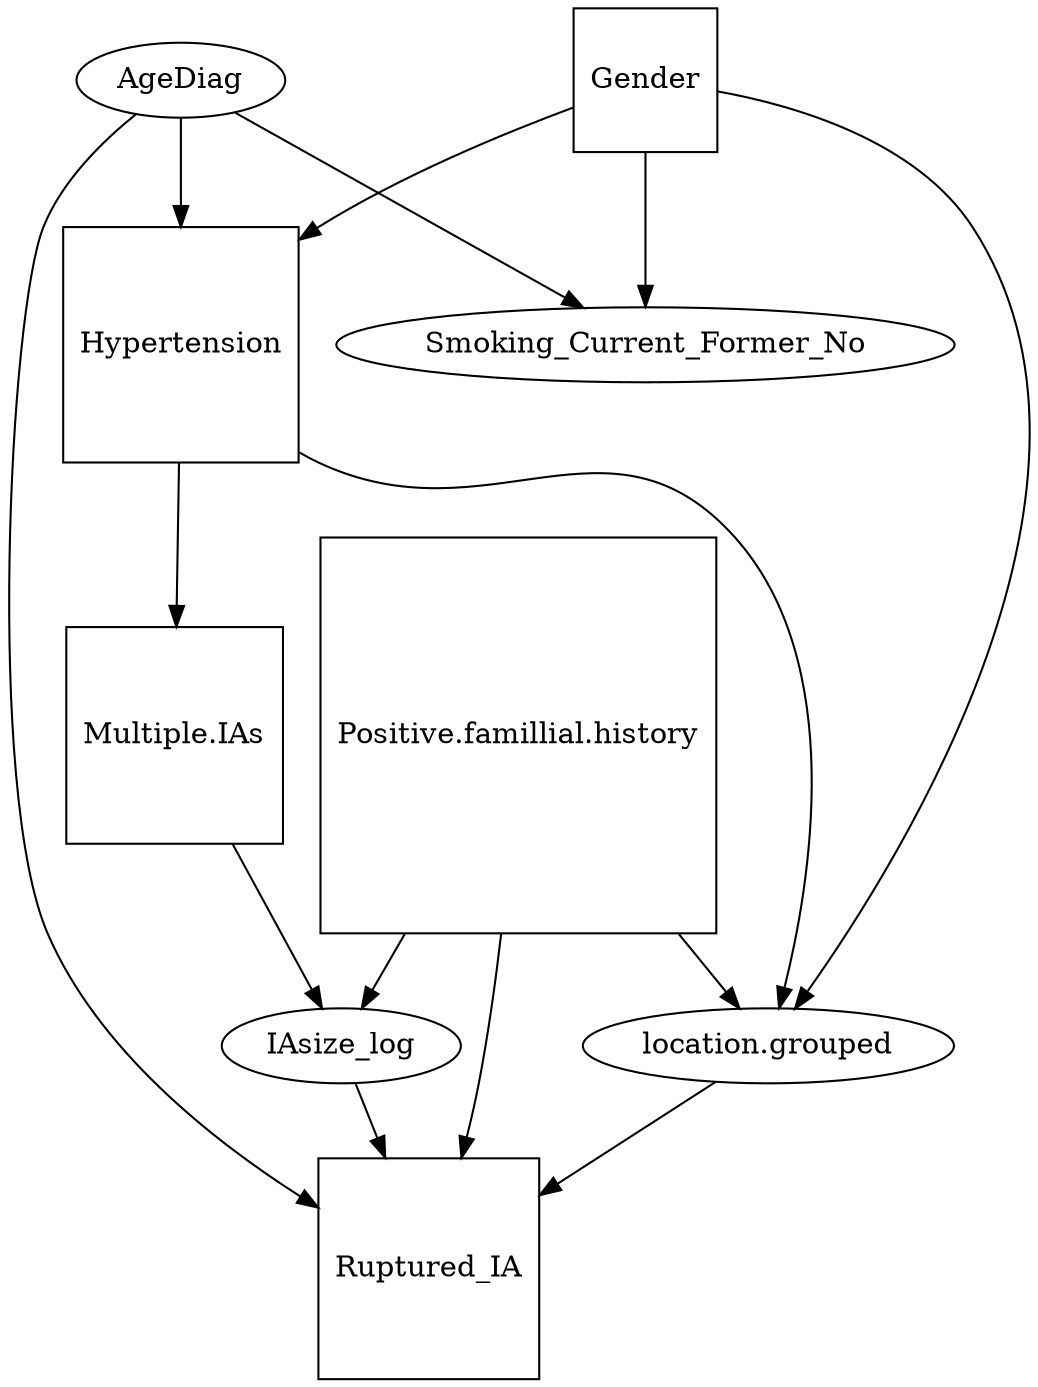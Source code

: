 digraph dag { 

"Gender"[shape=square];
"Positive.famillial.history"[shape=square];
"AgeDiag"[shape=oval];
"Hypertension"[shape=square];
"IAsize_log"[shape=oval];
"Multiple.IAs"[shape=square];
"Ruptured_IA"[shape=square];



"Gender"->"Hypertension";
"Gender"->"Smoking_Current_Former_No";
"Gender"->"location.grouped";
"Positive.famillial.history"->"location.grouped";
"Positive.famillial.history"->"IAsize_log";
"Positive.famillial.history"->"Ruptured_IA";
"AgeDiag"->"Hypertension";
"AgeDiag"->"Smoking_Current_Former_No";
"AgeDiag"->"Ruptured_IA";
"Hypertension"->"location.grouped";
"Hypertension"->"Multiple.IAs";
"location.grouped"->"Ruptured_IA";
"IAsize_log"->"Ruptured_IA";
"Multiple.IAs"->"IAsize_log";

}
